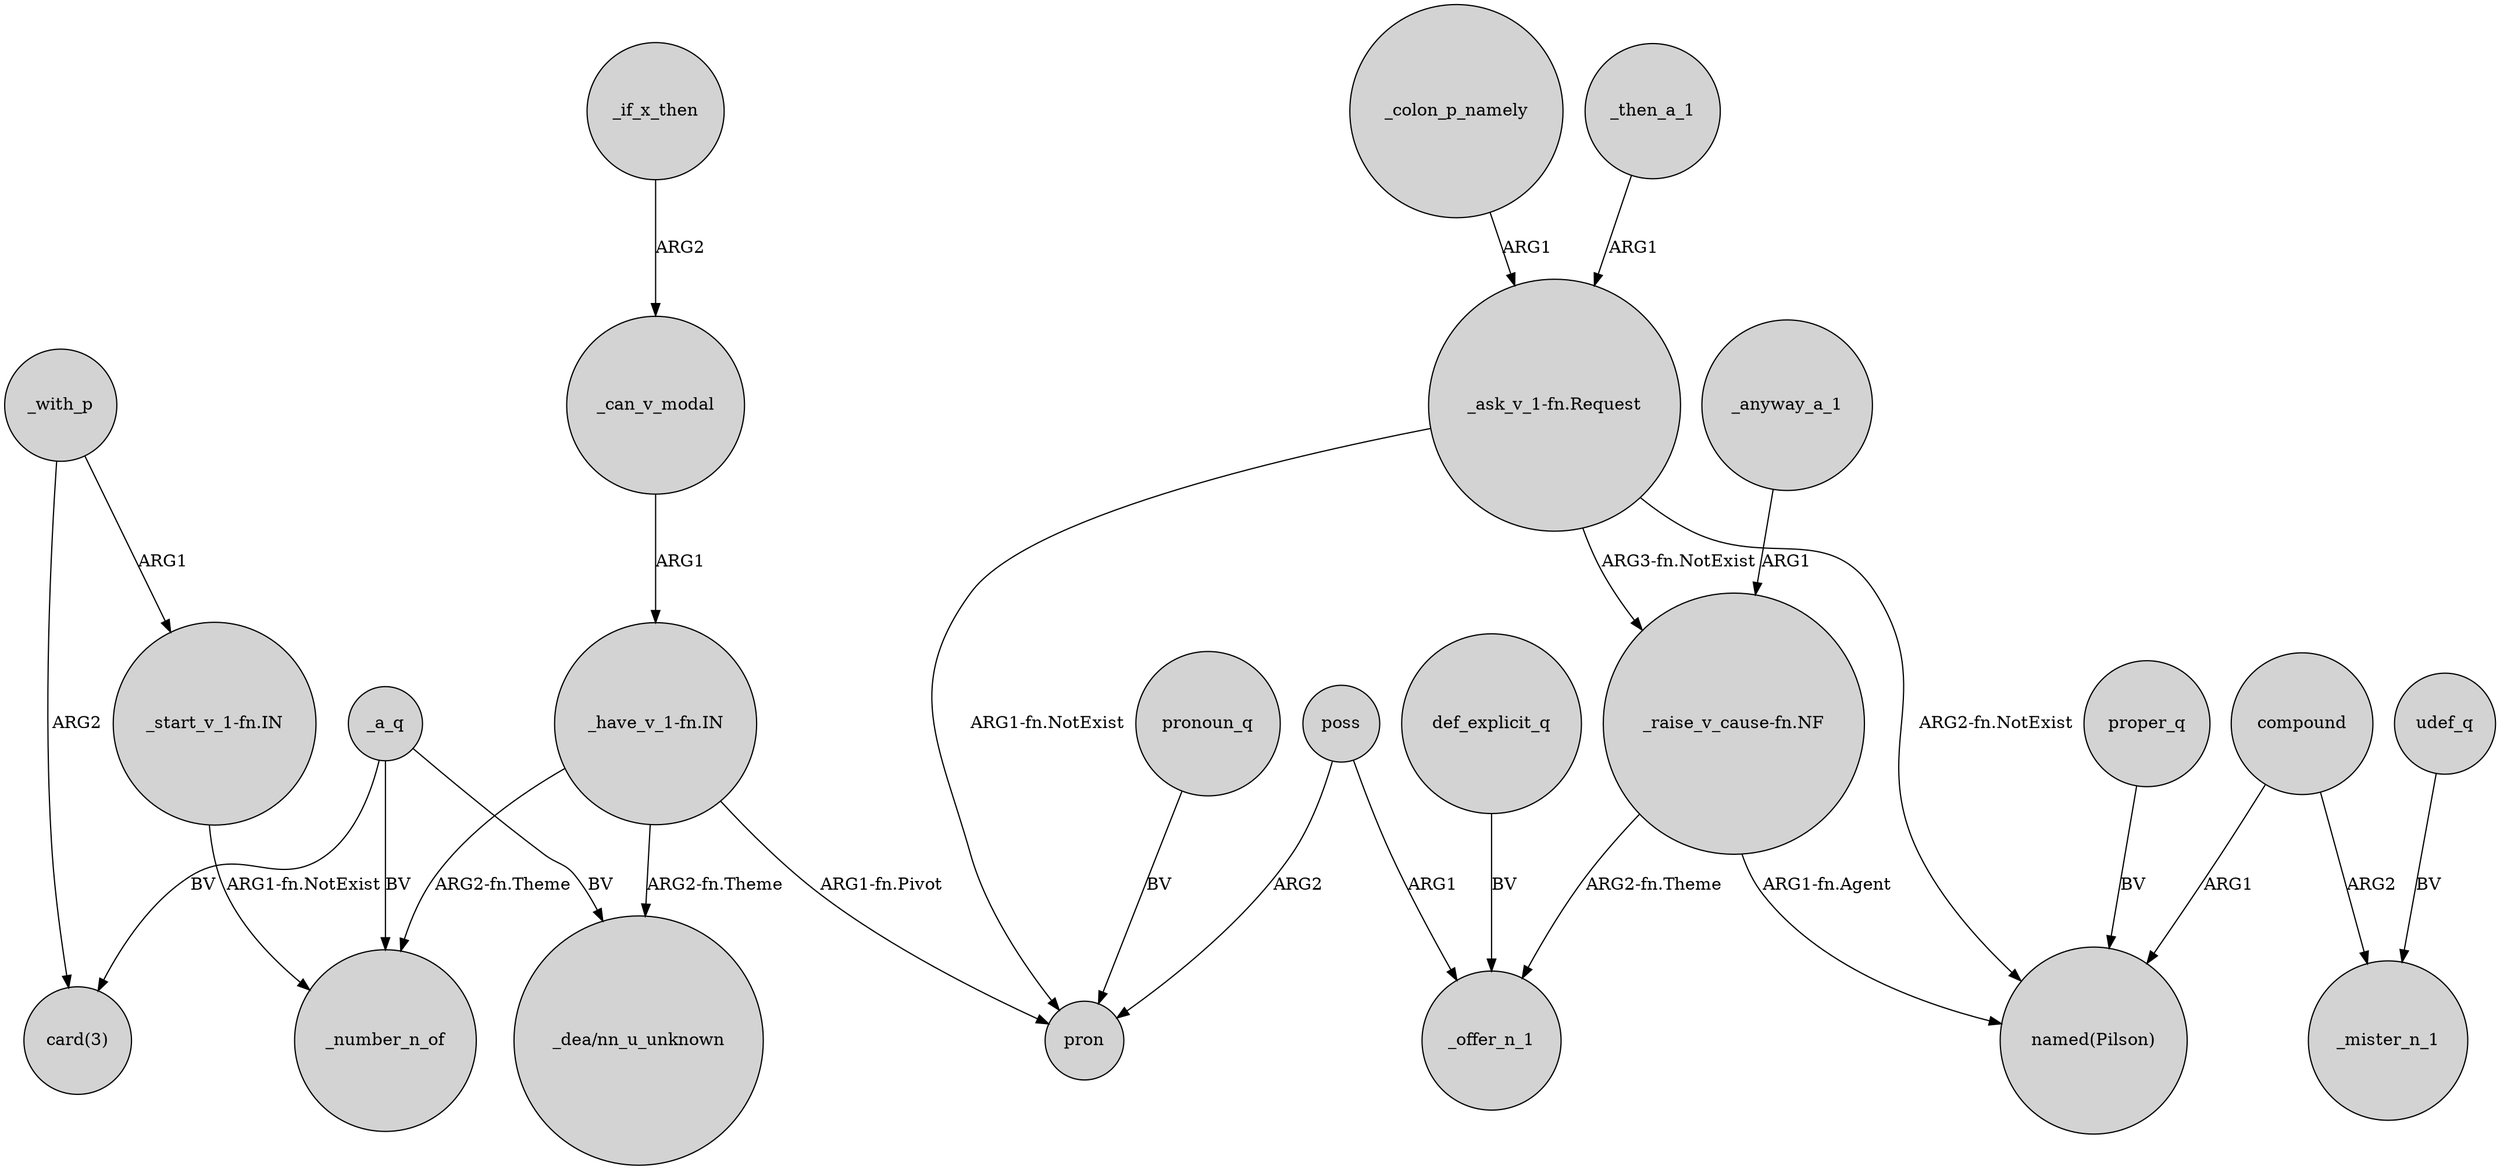 digraph {
	node [shape=circle style=filled]
	_a_q -> "card(3)" [label=BV]
	"_have_v_1-fn.IN" -> "_dea/nn_u_unknown" [label="ARG2-fn.Theme"]
	_a_q -> _number_n_of [label=BV]
	poss -> pron [label=ARG2]
	poss -> _offer_n_1 [label=ARG1]
	"_ask_v_1-fn.Request" -> "_raise_v_cause-fn.NF" [label="ARG3-fn.NotExist"]
	compound -> _mister_n_1 [label=ARG2]
	_with_p -> "card(3)" [label=ARG2]
	udef_q -> _mister_n_1 [label=BV]
	_a_q -> "_dea/nn_u_unknown" [label=BV]
	"_have_v_1-fn.IN" -> _number_n_of [label="ARG2-fn.Theme"]
	"_have_v_1-fn.IN" -> pron [label="ARG1-fn.Pivot"]
	"_ask_v_1-fn.Request" -> pron [label="ARG1-fn.NotExist"]
	"_start_v_1-fn.IN" -> _number_n_of [label="ARG1-fn.NotExist"]
	_colon_p_namely -> "_ask_v_1-fn.Request" [label=ARG1]
	pronoun_q -> pron [label=BV]
	compound -> "named(Pilson)" [label=ARG1]
	"_ask_v_1-fn.Request" -> "named(Pilson)" [label="ARG2-fn.NotExist"]
	_can_v_modal -> "_have_v_1-fn.IN" [label=ARG1]
	def_explicit_q -> _offer_n_1 [label=BV]
	proper_q -> "named(Pilson)" [label=BV]
	_anyway_a_1 -> "_raise_v_cause-fn.NF" [label=ARG1]
	"_raise_v_cause-fn.NF" -> "named(Pilson)" [label="ARG1-fn.Agent"]
	_if_x_then -> _can_v_modal [label=ARG2]
	_with_p -> "_start_v_1-fn.IN" [label=ARG1]
	_then_a_1 -> "_ask_v_1-fn.Request" [label=ARG1]
	"_raise_v_cause-fn.NF" -> _offer_n_1 [label="ARG2-fn.Theme"]
}
